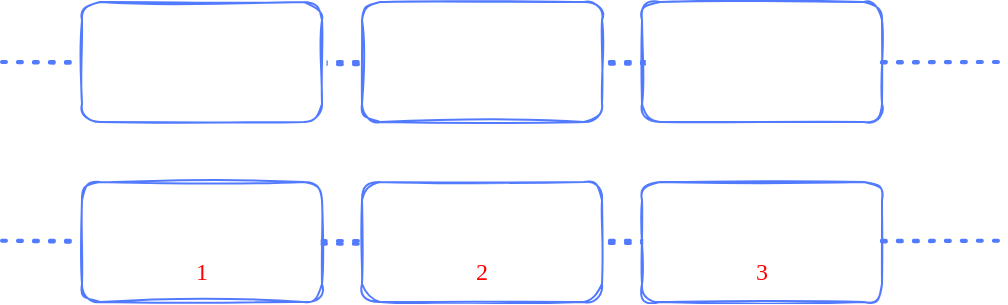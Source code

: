 <mxfile version="18.0.1" type="device"><diagram id="nHi7GrECRMuxZApxVZL0" name="第 1 页"><mxGraphModel dx="816" dy="641" grid="1" gridSize="10" guides="1" tooltips="1" connect="1" arrows="1" fold="1" page="1" pageScale="1" pageWidth="827" pageHeight="1169" math="0" shadow="0"><root><mxCell id="0"/><mxCell id="1" parent="0"/><mxCell id="lEQEYYlhnDH3WJLEZaqt-12" value="" style="endArrow=none;dashed=1;html=1;dashPattern=1 3;strokeWidth=2;rounded=0;fontColor=#FF0000;strokeColor=#527AFF;sketch=1;" edge="1" parent="1"><mxGeometry width="50" height="50" relative="1" as="geometry"><mxPoint x="120" y="300" as="sourcePoint"/><mxPoint x="620" y="300" as="targetPoint"/></mxGeometry></mxCell><mxCell id="lEQEYYlhnDH3WJLEZaqt-13" value="" style="endArrow=none;dashed=1;html=1;dashPattern=1 3;strokeWidth=2;rounded=0;fontColor=#FF0000;strokeColor=#527AFF;sketch=1;" edge="1" parent="1"><mxGeometry width="50" height="50" relative="1" as="geometry"><mxPoint x="120" y="389.35" as="sourcePoint"/><mxPoint x="620" y="389.35" as="targetPoint"/></mxGeometry></mxCell><mxCell id="lEQEYYlhnDH3WJLEZaqt-1" value="" style="rounded=1;whiteSpace=wrap;html=1;strokeColor=#527AFF;glass=0;shadow=0;sketch=1;" vertex="1" parent="1"><mxGeometry x="160" y="270" width="120" height="60" as="geometry"/></mxCell><mxCell id="lEQEYYlhnDH3WJLEZaqt-2" value="" style="rounded=1;whiteSpace=wrap;html=1;strokeColor=#527AFF;glass=0;shadow=0;sketch=1;" vertex="1" parent="1"><mxGeometry x="300" y="270" width="120" height="60" as="geometry"/></mxCell><mxCell id="lEQEYYlhnDH3WJLEZaqt-3" value="" style="rounded=1;whiteSpace=wrap;html=1;strokeColor=#527AFF;glass=0;shadow=0;sketch=1;" vertex="1" parent="1"><mxGeometry x="440" y="270" width="120" height="60" as="geometry"/></mxCell><mxCell id="lEQEYYlhnDH3WJLEZaqt-4" value="" style="rounded=1;whiteSpace=wrap;html=1;strokeColor=#527AFF;glass=0;shadow=0;sketch=1;" vertex="1" parent="1"><mxGeometry x="160" y="360" width="120" height="60" as="geometry"/></mxCell><mxCell id="lEQEYYlhnDH3WJLEZaqt-5" value="" style="rounded=1;whiteSpace=wrap;html=1;strokeColor=#527AFF;glass=0;shadow=0;sketch=1;" vertex="1" parent="1"><mxGeometry x="300" y="360" width="120" height="60" as="geometry"/></mxCell><mxCell id="lEQEYYlhnDH3WJLEZaqt-6" value="" style="rounded=1;whiteSpace=wrap;html=1;strokeColor=#527AFF;glass=0;shadow=0;sketch=1;" vertex="1" parent="1"><mxGeometry x="440" y="360" width="120" height="60" as="geometry"/></mxCell><mxCell id="lEQEYYlhnDH3WJLEZaqt-9" value="1" style="text;strokeColor=none;fillColor=none;align=center;verticalAlign=middle;rounded=0;fontColor=#FF0000;sketch=0;shadow=0;glass=0;whiteSpace=wrap;html=1;labelBorderColor=none;labelBackgroundColor=none;fontFamily=Comic Sans MS;" vertex="1" parent="1"><mxGeometry x="190" y="390" width="60" height="30" as="geometry"/></mxCell><mxCell id="lEQEYYlhnDH3WJLEZaqt-10" value="2" style="text;strokeColor=none;fillColor=none;align=center;verticalAlign=middle;rounded=0;fontColor=#FF0000;sketch=0;shadow=0;glass=0;whiteSpace=wrap;html=1;labelBorderColor=none;labelBackgroundColor=none;fontFamily=Comic Sans MS;" vertex="1" parent="1"><mxGeometry x="330" y="390" width="60" height="30" as="geometry"/></mxCell><mxCell id="lEQEYYlhnDH3WJLEZaqt-11" value="3" style="text;strokeColor=none;fillColor=none;align=center;verticalAlign=middle;rounded=0;fontColor=#FF0000;sketch=0;shadow=0;glass=0;whiteSpace=wrap;html=1;labelBorderColor=none;labelBackgroundColor=none;fontFamily=Comic Sans MS;" vertex="1" parent="1"><mxGeometry x="470" y="390" width="60" height="30" as="geometry"/></mxCell></root></mxGraphModel></diagram></mxfile>